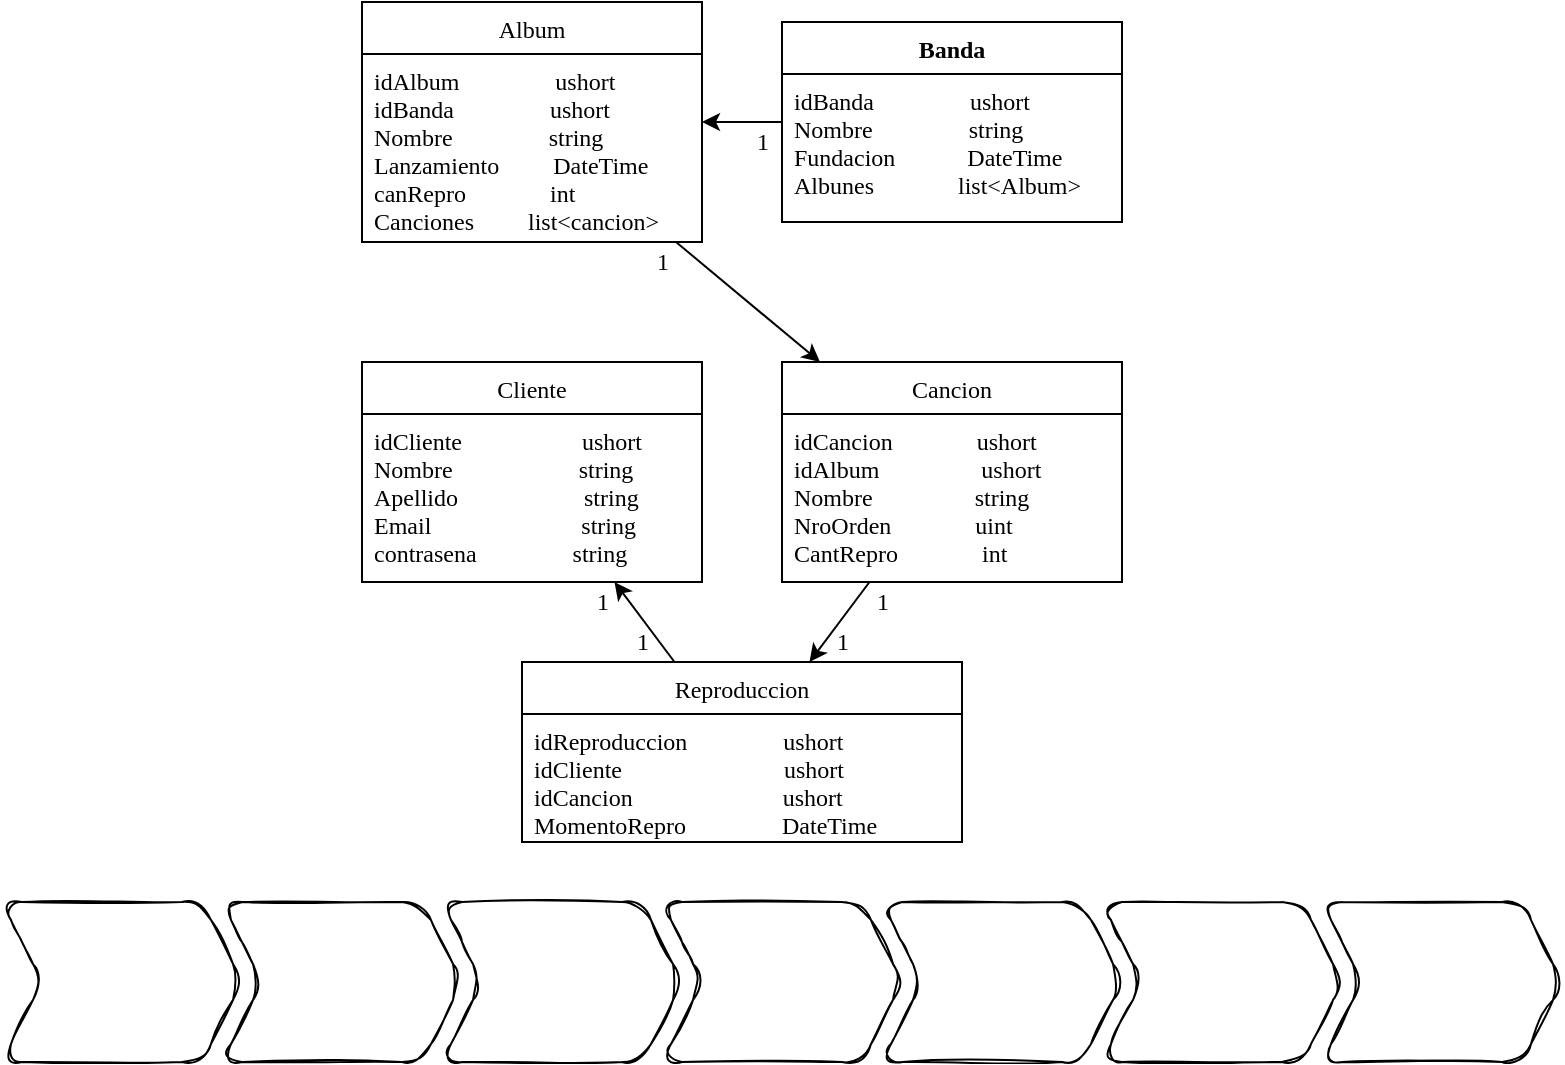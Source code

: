 <mxfile>
    <diagram id="aNm6LneR89TjHpUKRSAf" name="Página-1">
        <mxGraphModel dx="803" dy="545" grid="1" gridSize="10" guides="1" tooltips="1" connect="1" arrows="1" fold="1" page="1" pageScale="1" pageWidth="827" pageHeight="1169" math="0" shadow="0">
            <root>
                <mxCell id="0"/>
                <mxCell id="1" parent="0"/>
                <mxCell id="25" style="edgeStyle=none;html=1;fontFamily=Comic Sans MS;" parent="1" source="2" target="15" edge="1">
                    <mxGeometry relative="1" as="geometry"/>
                </mxCell>
                <mxCell id="2" value="Album" style="swimlane;fontStyle=0;childLayout=stackLayout;horizontal=1;startSize=26;horizontalStack=0;resizeParent=1;resizeParentMax=0;resizeLast=0;collapsible=1;marginBottom=0;fontFamily=Comic Sans MS;" parent="1" vertex="1">
                    <mxGeometry x="190" y="150" width="170" height="120" as="geometry">
                        <mxRectangle x="200" y="150" width="70" height="26" as="alternateBounds"/>
                    </mxGeometry>
                </mxCell>
                <mxCell id="3" value="idAlbum                ushort&#10;idBanda                ushort&#10;Nombre                string&#10;Lanzamiento         DateTime&#10;canRepro              int&#10;Canciones           list&lt;cancion&gt;" style="text;align=left;verticalAlign=top;spacingLeft=4;spacingRight=4;overflow=hidden;rotatable=0;points=[[0,0.5],[1,0.5]];portConstraint=eastwest;fontFamily=Comic Sans MS;" parent="2" vertex="1">
                    <mxGeometry y="26" width="170" height="94" as="geometry"/>
                </mxCell>
                <mxCell id="7" value="Cliente" style="swimlane;fontStyle=0;childLayout=stackLayout;horizontal=1;startSize=26;horizontalStack=0;resizeParent=1;resizeParentMax=0;resizeLast=0;collapsible=1;marginBottom=0;fontFamily=Comic Sans MS;" parent="1" vertex="1">
                    <mxGeometry x="190" y="330" width="170" height="110" as="geometry">
                        <mxRectangle x="200" y="330" width="70" height="26" as="alternateBounds"/>
                    </mxGeometry>
                </mxCell>
                <mxCell id="16" value="idCliente                    ushort&#10;Nombre                     string&#10;Apellido                     string&#10;Email                         string&#10;contrasena                string&#10;" style="text;align=left;verticalAlign=top;spacingLeft=4;spacingRight=4;overflow=hidden;rotatable=0;points=[[0,0.5],[1,0.5]];portConstraint=eastwest;fontFamily=Comic Sans MS;" parent="7" vertex="1">
                    <mxGeometry y="26" width="170" height="84" as="geometry"/>
                </mxCell>
                <mxCell id="24" style="edgeStyle=none;html=1;fontFamily=Comic Sans MS;" parent="1" source="9" target="2" edge="1">
                    <mxGeometry relative="1" as="geometry"/>
                </mxCell>
                <mxCell id="9" value="Banda" style="swimlane;fontStyle=1;childLayout=stackLayout;horizontal=1;startSize=26;horizontalStack=0;resizeParent=1;resizeParentMax=0;resizeLast=0;collapsible=1;marginBottom=0;fontFamily=Comic Sans MS;" parent="1" vertex="1">
                    <mxGeometry x="400" y="160" width="170" height="100" as="geometry">
                        <mxRectangle x="400" y="160" width="70" height="26" as="alternateBounds"/>
                    </mxGeometry>
                </mxCell>
                <mxCell id="8" value="idBanda                ushort&#10;Nombre                string&#10;Fundacion            DateTime&#10;Albunes              list&lt;Album&gt;" style="text;align=left;verticalAlign=top;spacingLeft=4;spacingRight=4;overflow=hidden;rotatable=0;points=[[0,0.5],[1,0.5]];portConstraint=eastwest;fontFamily=Comic Sans MS;" parent="9" vertex="1">
                    <mxGeometry y="26" width="170" height="74" as="geometry"/>
                </mxCell>
                <mxCell id="26" style="edgeStyle=none;html=1;fontFamily=Comic Sans MS;" parent="1" source="15" target="19" edge="1">
                    <mxGeometry relative="1" as="geometry"/>
                </mxCell>
                <mxCell id="15" value="Cancion" style="swimlane;fontStyle=0;childLayout=stackLayout;horizontal=1;startSize=26;horizontalStack=0;resizeParent=1;resizeParentMax=0;resizeLast=0;collapsible=1;marginBottom=0;fontFamily=Comic Sans MS;" parent="1" vertex="1">
                    <mxGeometry x="400" y="330" width="170" height="110" as="geometry">
                        <mxRectangle x="400" y="330" width="80" height="26" as="alternateBounds"/>
                    </mxGeometry>
                </mxCell>
                <mxCell id="17" value="idCancion              ushort&#10;idAlbum                 ushort&#10;Nombre                 string&#10;NroOrden                 uint&#10;CantRepro              int" style="text;align=left;verticalAlign=top;spacingLeft=4;spacingRight=4;overflow=hidden;rotatable=0;points=[[0,0.5],[1,0.5]];portConstraint=eastwest;fontFamily=Comic Sans MS;" parent="15" vertex="1">
                    <mxGeometry y="26" width="170" height="84" as="geometry"/>
                </mxCell>
                <mxCell id="27" style="edgeStyle=none;html=1;fontFamily=Comic Sans MS;" parent="1" source="19" target="7" edge="1">
                    <mxGeometry relative="1" as="geometry"/>
                </mxCell>
                <mxCell id="19" value="Reproduccion" style="swimlane;fontStyle=0;childLayout=stackLayout;horizontal=1;startSize=26;horizontalStack=0;resizeParent=1;resizeParentMax=0;resizeLast=0;collapsible=1;marginBottom=0;fontFamily=Comic Sans MS;" parent="1" vertex="1">
                    <mxGeometry x="270" y="480" width="220" height="90" as="geometry">
                        <mxRectangle x="280" y="480" width="110" height="26" as="alternateBounds"/>
                    </mxGeometry>
                </mxCell>
                <mxCell id="20" value="idReproduccion                ushort&#10;idCliente                           ushort&#10;idCancion                         ushort&#10;MomentoRepro                DateTime&#10;" style="text;align=left;verticalAlign=top;spacingLeft=4;spacingRight=4;overflow=hidden;rotatable=0;points=[[0,0.5],[1,0.5]];portConstraint=eastwest;fontFamily=Comic Sans MS;" parent="19" vertex="1">
                    <mxGeometry y="26" width="220" height="64" as="geometry"/>
                </mxCell>
                <mxCell id="28" value="1" style="text;html=1;align=center;verticalAlign=middle;resizable=0;points=[];autosize=1;fontFamily=Comic Sans MS;" parent="1" vertex="1">
                    <mxGeometry x="330" y="270" width="20" height="20" as="geometry"/>
                </mxCell>
                <mxCell id="29" value="1" style="text;html=1;align=center;verticalAlign=middle;resizable=0;points=[];autosize=1;fontFamily=Comic Sans MS;" parent="1" vertex="1">
                    <mxGeometry x="380" y="210" width="20" height="20" as="geometry"/>
                </mxCell>
                <mxCell id="30" value="1" style="text;html=1;align=center;verticalAlign=middle;resizable=0;points=[];autosize=1;fontFamily=Comic Sans MS;" parent="1" vertex="1">
                    <mxGeometry x="440" y="440" width="20" height="20" as="geometry"/>
                </mxCell>
                <mxCell id="31" value="1" style="text;html=1;align=center;verticalAlign=middle;resizable=0;points=[];autosize=1;fontFamily=Comic Sans MS;" parent="1" vertex="1">
                    <mxGeometry x="420" y="460" width="20" height="20" as="geometry"/>
                </mxCell>
                <mxCell id="32" value="1" style="text;html=1;align=center;verticalAlign=middle;resizable=0;points=[];autosize=1;fontFamily=Comic Sans MS;" parent="1" vertex="1">
                    <mxGeometry x="300" y="440" width="20" height="20" as="geometry"/>
                </mxCell>
                <mxCell id="33" value="1" style="text;html=1;align=center;verticalAlign=middle;resizable=0;points=[];autosize=1;fontFamily=Comic Sans MS;" parent="1" vertex="1">
                    <mxGeometry x="320" y="460" width="20" height="20" as="geometry"/>
                </mxCell>
                <mxCell id="60" value="" style="shape=step;perimeter=stepPerimeter;whiteSpace=wrap;html=1;fixedSize=1;rounded=1;sketch=1;fontFamily=Comic Sans MS;" parent="1" vertex="1">
                    <mxGeometry x="10" y="600" width="120" height="80" as="geometry"/>
                </mxCell>
                <mxCell id="61" value="" style="shape=step;perimeter=stepPerimeter;whiteSpace=wrap;html=1;fixedSize=1;rounded=1;sketch=1;fontFamily=Comic Sans MS;" parent="1" vertex="1">
                    <mxGeometry x="120" y="600" width="120" height="80" as="geometry"/>
                </mxCell>
                <mxCell id="62" value="" style="shape=step;perimeter=stepPerimeter;whiteSpace=wrap;html=1;fixedSize=1;rounded=1;sketch=1;fontFamily=Comic Sans MS;" parent="1" vertex="1">
                    <mxGeometry x="230" y="600" width="120" height="80" as="geometry"/>
                </mxCell>
                <mxCell id="63" value="" style="shape=step;perimeter=stepPerimeter;whiteSpace=wrap;html=1;fixedSize=1;rounded=1;sketch=1;fontFamily=Comic Sans MS;" parent="1" vertex="1">
                    <mxGeometry x="340" y="600" width="120" height="80" as="geometry"/>
                </mxCell>
                <mxCell id="64" value="" style="shape=step;perimeter=stepPerimeter;whiteSpace=wrap;html=1;fixedSize=1;rounded=1;sketch=1;fontFamily=Comic Sans MS;" parent="1" vertex="1">
                    <mxGeometry x="450" y="600" width="120" height="80" as="geometry"/>
                </mxCell>
                <mxCell id="65" value="" style="shape=step;perimeter=stepPerimeter;whiteSpace=wrap;html=1;fixedSize=1;rounded=1;sketch=1;fontFamily=Comic Sans MS;" parent="1" vertex="1">
                    <mxGeometry x="560" y="600" width="120" height="80" as="geometry"/>
                </mxCell>
                <mxCell id="66" value="" style="shape=step;perimeter=stepPerimeter;whiteSpace=wrap;html=1;fixedSize=1;rounded=1;sketch=1;fontFamily=Comic Sans MS;" parent="1" vertex="1">
                    <mxGeometry x="670" y="600" width="120" height="80" as="geometry"/>
                </mxCell>
            </root>
        </mxGraphModel>
    </diagram>
</mxfile>